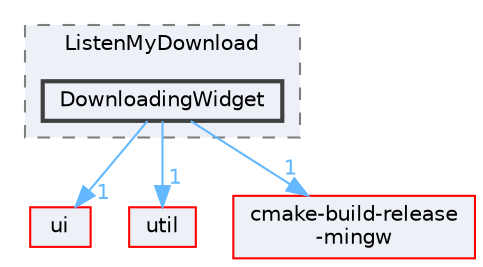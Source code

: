 digraph "DownloadingWidget"
{
 // LATEX_PDF_SIZE
  bgcolor="transparent";
  edge [fontname=Helvetica,fontsize=10,labelfontname=Helvetica,labelfontsize=10];
  node [fontname=Helvetica,fontsize=10,shape=box,height=0.2,width=0.4];
  compound=true
  subgraph clusterdir_553b1c6941a8d89441adf307c2f2b620 {
    graph [ bgcolor="#edf0f7", pencolor="grey50", label="ListenMyDownload", fontname=Helvetica,fontsize=10 style="filled,dashed", URL="dir_553b1c6941a8d89441adf307c2f2b620.html",tooltip=""]
  dir_5ced643623b3b95cdd9dd87425b44ea1 [label="DownloadingWidget", fillcolor="#edf0f7", color="grey25", style="filled,bold", URL="dir_5ced643623b3b95cdd9dd87425b44ea1.html",tooltip=""];
  }
  dir_1788f8309b1a812dcb800a185471cf6c [label="ui", fillcolor="#edf0f7", color="red", style="filled", URL="dir_1788f8309b1a812dcb800a185471cf6c.html",tooltip=""];
  dir_23ec12649285f9fabf3a6b7380226c28 [label="util", fillcolor="#edf0f7", color="red", style="filled", URL="dir_23ec12649285f9fabf3a6b7380226c28.html",tooltip=""];
  dir_d3305b01cebad1f13f311f52d3f850d2 [label="cmake-build-release\l-mingw", fillcolor="#edf0f7", color="red", style="filled", URL="dir_d3305b01cebad1f13f311f52d3f850d2.html",tooltip=""];
  dir_5ced643623b3b95cdd9dd87425b44ea1->dir_1788f8309b1a812dcb800a185471cf6c [headlabel="1", labeldistance=1.5 headhref="dir_000070_000335.html" href="dir_000070_000335.html" color="steelblue1" fontcolor="steelblue1"];
  dir_5ced643623b3b95cdd9dd87425b44ea1->dir_23ec12649285f9fabf3a6b7380226c28 [headlabel="1", labeldistance=1.5 headhref="dir_000070_000341.html" href="dir_000070_000341.html" color="steelblue1" fontcolor="steelblue1"];
  dir_5ced643623b3b95cdd9dd87425b44ea1->dir_d3305b01cebad1f13f311f52d3f850d2 [headlabel="1", labeldistance=1.5 headhref="dir_000070_000050.html" href="dir_000070_000050.html" color="steelblue1" fontcolor="steelblue1"];
}
